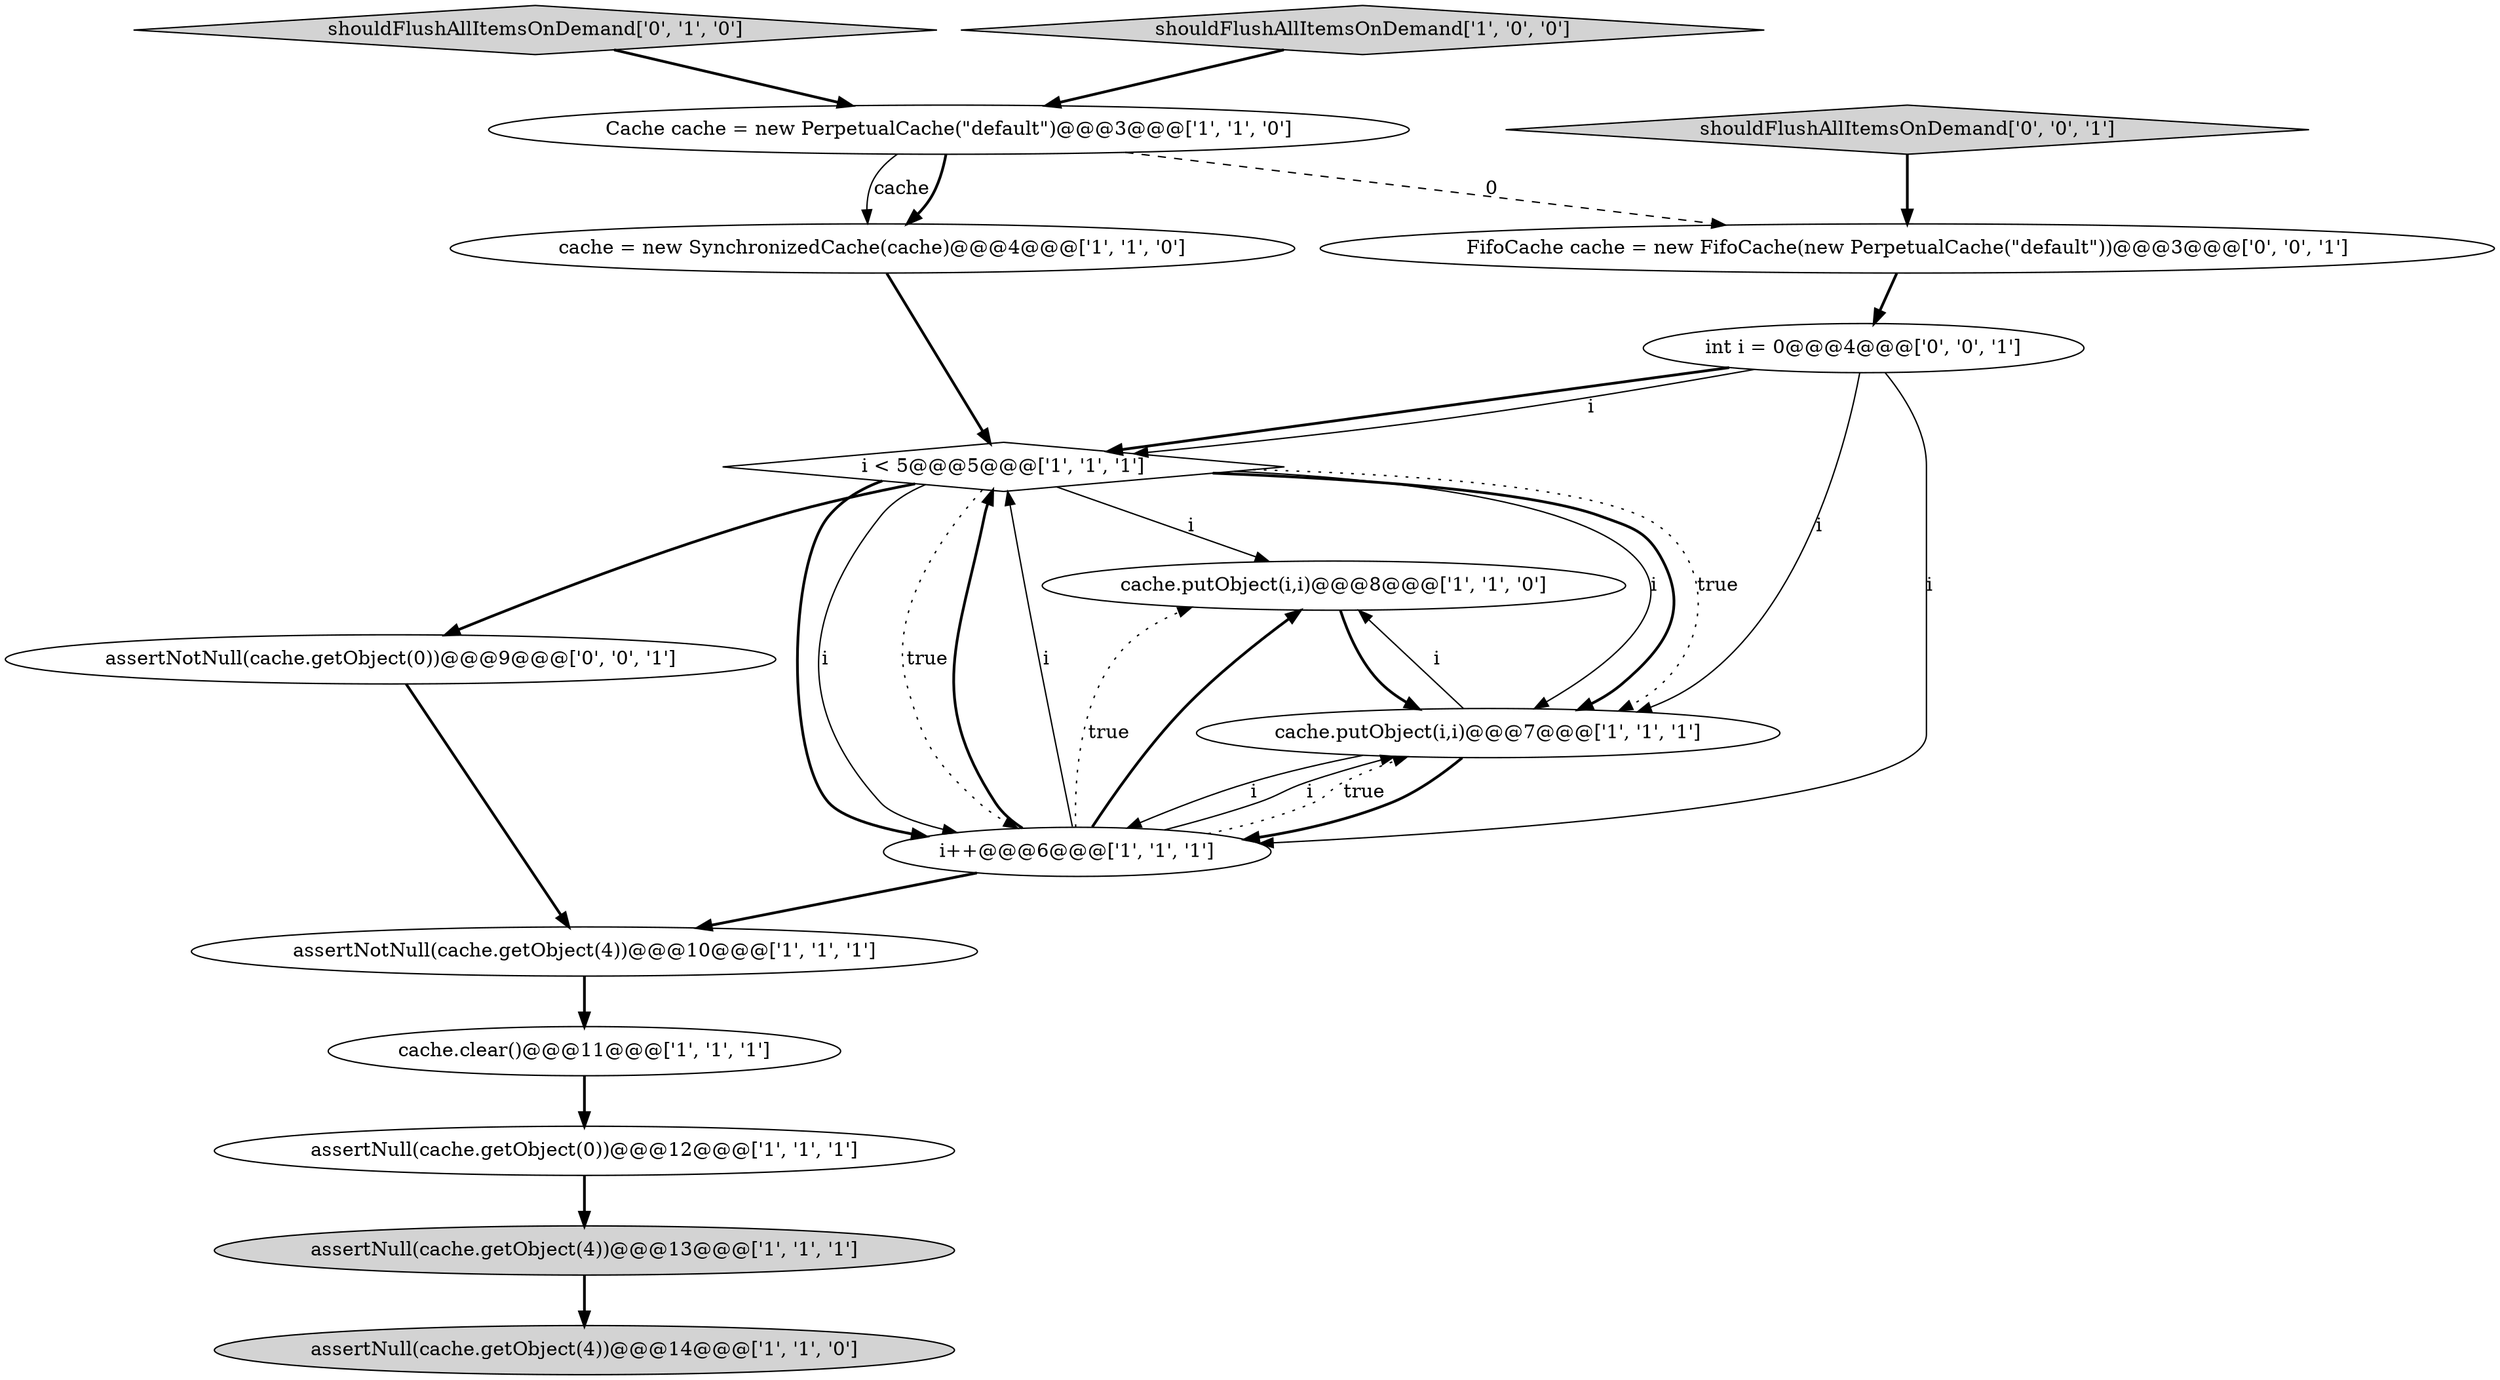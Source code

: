 digraph {
1 [style = filled, label = "cache = new SynchronizedCache(cache)@@@4@@@['1', '1', '0']", fillcolor = white, shape = ellipse image = "AAA0AAABBB1BBB"];
11 [style = filled, label = "assertNull(cache.getObject(4))@@@13@@@['1', '1', '1']", fillcolor = lightgray, shape = ellipse image = "AAA0AAABBB1BBB"];
12 [style = filled, label = "shouldFlushAllItemsOnDemand['0', '1', '0']", fillcolor = lightgray, shape = diamond image = "AAA0AAABBB2BBB"];
10 [style = filled, label = "i < 5@@@5@@@['1', '1', '1']", fillcolor = white, shape = diamond image = "AAA0AAABBB1BBB"];
2 [style = filled, label = "cache.clear()@@@11@@@['1', '1', '1']", fillcolor = white, shape = ellipse image = "AAA0AAABBB1BBB"];
0 [style = filled, label = "shouldFlushAllItemsOnDemand['1', '0', '0']", fillcolor = lightgray, shape = diamond image = "AAA0AAABBB1BBB"];
9 [style = filled, label = "cache.putObject(i,i)@@@8@@@['1', '1', '0']", fillcolor = white, shape = ellipse image = "AAA0AAABBB1BBB"];
14 [style = filled, label = "assertNotNull(cache.getObject(0))@@@9@@@['0', '0', '1']", fillcolor = white, shape = ellipse image = "AAA0AAABBB3BBB"];
7 [style = filled, label = "i++@@@6@@@['1', '1', '1']", fillcolor = white, shape = ellipse image = "AAA0AAABBB1BBB"];
8 [style = filled, label = "assertNull(cache.getObject(4))@@@14@@@['1', '1', '0']", fillcolor = lightgray, shape = ellipse image = "AAA0AAABBB1BBB"];
3 [style = filled, label = "assertNull(cache.getObject(0))@@@12@@@['1', '1', '1']", fillcolor = white, shape = ellipse image = "AAA0AAABBB1BBB"];
13 [style = filled, label = "FifoCache cache = new FifoCache(new PerpetualCache(\"default\"))@@@3@@@['0', '0', '1']", fillcolor = white, shape = ellipse image = "AAA0AAABBB3BBB"];
16 [style = filled, label = "shouldFlushAllItemsOnDemand['0', '0', '1']", fillcolor = lightgray, shape = diamond image = "AAA0AAABBB3BBB"];
4 [style = filled, label = "cache.putObject(i,i)@@@7@@@['1', '1', '1']", fillcolor = white, shape = ellipse image = "AAA0AAABBB1BBB"];
5 [style = filled, label = "assertNotNull(cache.getObject(4))@@@10@@@['1', '1', '1']", fillcolor = white, shape = ellipse image = "AAA0AAABBB1BBB"];
6 [style = filled, label = "Cache cache = new PerpetualCache(\"default\")@@@3@@@['1', '1', '0']", fillcolor = white, shape = ellipse image = "AAA0AAABBB1BBB"];
15 [style = filled, label = "int i = 0@@@4@@@['0', '0', '1']", fillcolor = white, shape = ellipse image = "AAA0AAABBB3BBB"];
4->7 [style = solid, label="i"];
4->9 [style = solid, label="i"];
15->10 [style = bold, label=""];
16->13 [style = bold, label=""];
10->14 [style = bold, label=""];
0->6 [style = bold, label=""];
7->10 [style = bold, label=""];
9->4 [style = bold, label=""];
2->3 [style = bold, label=""];
6->1 [style = solid, label="cache"];
3->11 [style = bold, label=""];
15->4 [style = solid, label="i"];
10->4 [style = solid, label="i"];
7->9 [style = dotted, label="true"];
7->10 [style = solid, label="i"];
12->6 [style = bold, label=""];
10->7 [style = bold, label=""];
7->4 [style = solid, label="i"];
4->7 [style = bold, label=""];
7->9 [style = bold, label=""];
6->1 [style = bold, label=""];
5->2 [style = bold, label=""];
7->5 [style = bold, label=""];
6->13 [style = dashed, label="0"];
7->4 [style = dotted, label="true"];
10->4 [style = bold, label=""];
11->8 [style = bold, label=""];
10->9 [style = solid, label="i"];
13->15 [style = bold, label=""];
10->4 [style = dotted, label="true"];
10->7 [style = solid, label="i"];
1->10 [style = bold, label=""];
15->7 [style = solid, label="i"];
10->7 [style = dotted, label="true"];
15->10 [style = solid, label="i"];
14->5 [style = bold, label=""];
}
